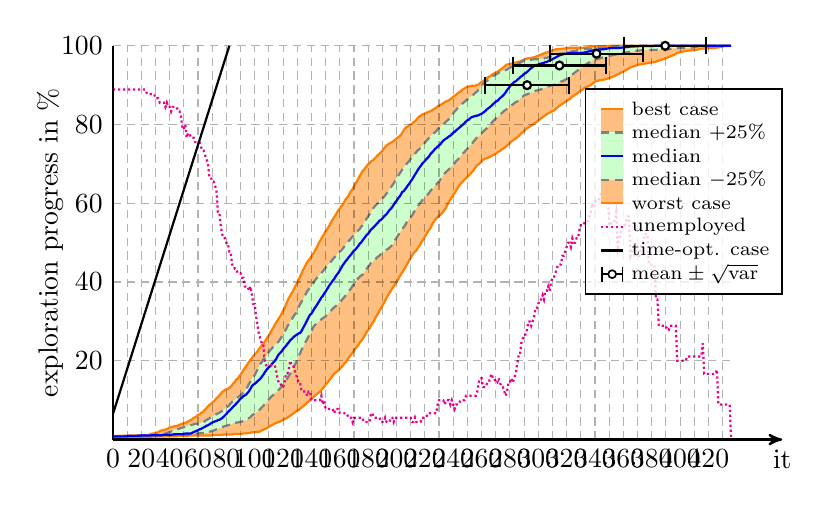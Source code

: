 \begin{tikzpicture}[thick]


% plot data, scaled to 8cm
\begin{scope}[yscale=0.05, xscale=0.018]
\draw[draw=orange, fill=orange!50] (0.00, 0.50) -- (1.00, 0.57) -- (2.00, 0.57) -- (3.00, 0.57) -- (4.00, 0.57) -- (5.00, 0.57) -- (6.00, 0.57) -- (7.00, 0.57) -- (8.00, 0.57) -- (9.00, 0.57) -- (10.00, 0.64) -- (11.00, 0.64) -- (12.00, 0.64) -- (13.00, 0.64) -- (14.00, 0.64) -- (15.00, 0.64) -- (16.00, 0.64) -- (17.00, 0.64) -- (18.00, 0.64) -- (19.00, 0.67) -- (20.00, 0.67) -- (21.00, 0.67) -- (22.00, 0.67) -- (23.00, 0.67) -- (24.00, 0.67) -- (25.00, 0.67) -- (26.00, 0.67) -- (27.00, 0.67) -- (28.00, 0.75) -- (29.00, 0.75) -- (30.00, 0.75) -- (31.00, 0.75) -- (32.00, 0.75) -- (33.00, 0.75) -- (34.00, 0.75) -- (35.00, 0.75) -- (36.00, 0.75) -- (37.00, 0.82) -- (38.00, 0.84) -- (39.00, 0.84) -- (40.00, 0.84) -- (41.00, 0.84) -- (42.00, 0.84) -- (43.00, 0.84) -- (44.00, 0.84) -- (45.00, 0.84) -- (46.00, 0.92) -- (47.00, 0.92) -- (48.00, 0.92) -- (49.00, 0.92) -- (50.00, 0.92) -- (51.00, 0.92) -- (52.00, 0.92) -- (53.00, 0.92) -- (54.00, 1.02) -- (55.00, 1.02) -- (56.00, 1.02) -- (57.00, 1.02) -- (58.00, 1.02) -- (59.00, 1.02) -- (60.00, 1.02) -- (61.00, 1.02) -- (62.00, 1.02) -- (63.00, 1.02) -- (64.00, 1.02) -- (65.00, 1.02) -- (66.00, 1.02) -- (67.00, 1.02) -- (68.00, 1.02) -- (69.00, 1.02) -- (70.00, 1.11) -- (71.00, 1.18) -- (72.00, 1.18) -- (73.00, 1.18) -- (74.00, 1.18) -- (75.00, 1.18) -- (76.00, 1.18) -- (77.00, 1.18) -- (78.00, 1.27) -- (79.00, 1.27) -- (80.00, 1.27) -- (81.00, 1.27) -- (82.00, 1.27) -- (83.00, 1.27) -- (84.00, 1.27) -- (85.00, 1.41) -- (86.00, 1.43) -- (87.00, 1.43) -- (88.00, 1.43) -- (89.00, 1.43) -- (90.00, 1.44) -- (91.00, 1.44) -- (92.00, 1.57) -- (93.00, 1.57) -- (94.00, 1.59) -- (95.00, 1.63) -- (96.00, 1.63) -- (97.00, 1.77) -- (98.00, 1.77) -- (99.00, 1.86) -- (100.00, 1.86) -- (101.00, 1.91) -- (102.00, 1.98) -- (103.00, 1.98) -- (104.00, 2.07) -- (105.00, 2.38) -- (106.00, 2.47) -- (107.00, 2.65) -- (108.00, 2.78) -- (109.00, 3.02) -- (110.00, 3.21) -- (111.00, 3.44) -- (112.00, 3.68) -- (113.00, 3.79) -- (114.00, 4.07) -- (115.00, 4.19) -- (116.00, 4.33) -- (117.00, 4.47) -- (118.00, 4.59) -- (119.00, 4.85) -- (120.00, 4.98) -- (121.00, 5.16) -- (122.00, 5.35) -- (123.00, 5.55) -- (124.00, 5.85) -- (125.00, 6.01) -- (126.00, 6.32) -- (127.00, 6.60) -- (128.00, 6.82) -- (129.00, 7.14) -- (130.00, 7.35) -- (131.00, 7.53) -- (132.00, 7.86) -- (133.00, 8.11) -- (134.00, 8.39) -- (135.00, 8.69) -- (136.00, 9.02) -- (137.00, 9.43) -- (138.00, 9.64) -- (139.00, 10.05) -- (140.00, 10.39) -- (141.00, 10.67) -- (142.00, 10.98) -- (143.00, 11.28) -- (144.00, 11.61) -- (145.00, 11.95) -- (146.00, 12.11) -- (147.00, 12.57) -- (148.00, 12.99) -- (149.00, 13.41) -- (150.00, 13.95) -- (151.00, 14.33) -- (152.00, 14.77) -- (153.00, 15.28) -- (154.00, 15.75) -- (155.00, 16.21) -- (156.00, 16.71) -- (157.00, 16.97) -- (158.00, 17.28) -- (159.00, 17.49) -- (160.00, 17.96) -- (161.00, 18.34) -- (162.00, 18.71) -- (163.00, 19.26) -- (164.00, 19.57) -- (165.00, 20.04) -- (166.00, 20.65) -- (167.00, 21.12) -- (168.00, 21.62) -- (169.00, 22.04) -- (170.00, 22.62) -- (171.00, 23.11) -- (172.00, 23.48) -- (173.00, 24.01) -- (174.00, 24.59) -- (175.00, 25.03) -- (176.00, 25.49) -- (177.00, 26.06) -- (178.00, 26.66) -- (179.00, 27.33) -- (180.00, 27.80) -- (181.00, 28.26) -- (182.00, 29.01) -- (183.00, 29.43) -- (184.00, 30.13) -- (185.00, 30.81) -- (186.00, 31.46) -- (187.00, 32.08) -- (188.00, 32.73) -- (189.00, 33.37) -- (190.00, 34.00) -- (191.00, 34.58) -- (192.00, 35.29) -- (193.00, 36.03) -- (194.00, 36.69) -- (195.00, 37.23) -- (196.00, 37.77) -- (197.00, 38.41) -- (198.00, 38.87) -- (199.00, 39.43) -- (200.00, 40.09) -- (201.00, 40.59) -- (202.00, 41.29) -- (203.00, 41.91) -- (204.00, 42.42) -- (205.00, 42.99) -- (206.00, 43.56) -- (207.00, 44.30) -- (208.00, 44.86) -- (209.00, 45.60) -- (210.00, 46.12) -- (211.00, 46.79) -- (212.00, 47.27) -- (213.00, 47.72) -- (214.00, 48.03) -- (215.00, 48.60) -- (216.00, 49.15) -- (217.00, 49.69) -- (218.00, 50.40) -- (219.00, 50.85) -- (220.00, 51.56) -- (221.00, 52.16) -- (222.00, 52.79) -- (223.00, 53.24) -- (224.00, 53.78) -- (225.00, 54.51) -- (226.00, 55.13) -- (227.00, 55.69) -- (228.00, 56.12) -- (229.00, 56.50) -- (230.00, 56.79) -- (231.00, 57.08) -- (232.00, 57.48) -- (233.00, 57.90) -- (234.00, 58.44) -- (235.00, 58.92) -- (236.00, 59.76) -- (237.00, 60.42) -- (238.00, 60.94) -- (239.00, 61.59) -- (240.00, 62.10) -- (241.00, 62.61) -- (242.00, 63.27) -- (243.00, 63.87) -- (244.00, 64.45) -- (245.00, 64.86) -- (246.00, 65.29) -- (247.00, 65.60) -- (248.00, 66.02) -- (249.00, 66.37) -- (250.00, 66.69) -- (251.00, 67.09) -- (252.00, 67.39) -- (253.00, 67.91) -- (254.00, 68.23) -- (255.00, 68.82) -- (256.00, 69.28) -- (257.00, 69.73) -- (258.00, 69.93) -- (259.00, 70.28) -- (260.00, 70.70) -- (261.00, 71.03) -- (262.00, 71.23) -- (263.00, 71.40) -- (264.00, 71.51) -- (265.00, 71.65) -- (266.00, 71.83) -- (267.00, 72.04) -- (268.00, 72.19) -- (269.00, 72.41) -- (270.00, 72.64) -- (271.00, 72.89) -- (272.00, 73.12) -- (273.00, 73.27) -- (274.00, 73.66) -- (275.00, 73.79) -- (276.00, 74.07) -- (277.00, 74.32) -- (278.00, 74.67) -- (279.00, 74.95) -- (280.00, 75.32) -- (281.00, 75.70) -- (282.00, 75.92) -- (283.00, 76.20) -- (284.00, 76.43) -- (285.00, 76.70) -- (286.00, 77.03) -- (287.00, 77.39) -- (288.00, 77.78) -- (289.00, 77.99) -- (290.00, 78.33) -- (291.00, 78.71) -- (292.00, 79.04) -- (293.00, 79.23) -- (294.00, 79.49) -- (295.00, 79.80) -- (296.00, 79.91) -- (297.00, 80.26) -- (298.00, 80.45) -- (299.00, 80.68) -- (300.00, 81.00) -- (301.00, 81.30) -- (302.00, 81.56) -- (303.00, 81.85) -- (304.00, 82.17) -- (305.00, 82.35) -- (306.00, 82.65) -- (307.00, 82.84) -- (308.00, 83.04) -- (309.00, 83.23) -- (310.00, 83.42) -- (311.00, 83.56) -- (312.00, 83.86) -- (313.00, 84.17) -- (314.00, 84.50) -- (315.00, 84.78) -- (316.00, 85.03) -- (317.00, 85.24) -- (318.00, 85.52) -- (319.00, 85.75) -- (320.00, 85.95) -- (321.00, 86.24) -- (322.00, 86.43) -- (323.00, 86.79) -- (324.00, 87.14) -- (325.00, 87.30) -- (326.00, 87.63) -- (327.00, 87.76) -- (328.00, 88.13) -- (329.00, 88.37) -- (330.00, 88.66) -- (331.00, 88.82) -- (332.00, 89.17) -- (333.00, 89.42) -- (334.00, 89.59) -- (335.00, 89.67) -- (336.00, 89.86) -- (337.00, 90.00) -- (338.00, 90.34) -- (339.00, 90.58) -- (340.00, 90.94) -- (341.00, 91.09) -- (342.00, 91.09) -- (343.00, 91.22) -- (344.00, 91.33) -- (345.00, 91.33) -- (346.00, 91.41) -- (347.00, 91.46) -- (348.00, 91.55) -- (349.00, 91.71) -- (350.00, 91.80) -- (351.00, 91.94) -- (352.00, 92.08) -- (353.00, 92.24) -- (354.00, 92.34) -- (355.00, 92.56) -- (356.00, 92.77) -- (357.00, 92.91) -- (358.00, 93.14) -- (359.00, 93.27) -- (360.00, 93.44) -- (361.00, 93.67) -- (362.00, 93.89) -- (363.00, 94.04) -- (364.00, 94.34) -- (365.00, 94.50) -- (366.00, 94.64) -- (367.00, 94.78) -- (368.00, 94.85) -- (369.00, 95.02) -- (370.00, 95.15) -- (371.00, 95.25) -- (372.00, 95.28) -- (373.00, 95.37) -- (374.00, 95.39) -- (375.00, 95.48) -- (376.00, 95.53) -- (377.00, 95.59) -- (378.00, 95.67) -- (379.00, 95.73) -- (380.00, 95.79) -- (381.00, 95.80) -- (382.00, 95.89) -- (383.00, 95.98) -- (384.00, 96.14) -- (385.00, 96.24) -- (386.00, 96.37) -- (387.00, 96.46) -- (388.00, 96.60) -- (389.00, 96.73) -- (390.00, 96.91) -- (391.00, 96.99) -- (392.00, 97.14) -- (393.00, 97.33) -- (394.00, 97.44) -- (395.00, 97.60) -- (396.00, 97.75) -- (397.00, 97.94) -- (398.00, 98.18) -- (399.00, 98.32) -- (400.00, 98.36) -- (401.00, 98.44) -- (402.00, 98.56) -- (403.00, 98.60) -- (404.00, 98.66) -- (405.00, 98.72) -- (406.00, 98.78) -- (407.00, 98.82) -- (408.00, 98.86) -- (409.00, 98.91) -- (410.00, 98.97) -- (411.00, 98.97) -- (412.00, 99.03) -- (413.00, 99.11) -- (414.00, 99.18) -- (415.00, 99.25) -- (416.00, 99.31) -- (417.00, 99.33) -- (418.00, 99.36) -- (419.00, 99.36) -- (420.00, 99.36) -- (421.00, 99.38) -- (422.00, 99.38) -- (423.00, 99.40) -- (424.00, 99.44) -- (425.00, 99.49) -- (426.00, 99.55) -- (427.00, 99.60) -- (428.00, 99.65) -- (429.00, 99.70) -- (430.00, 99.83) -- (431.00, 99.91) -- (432.00, 99.95) -- (433.00, 99.95) -- (434.00, 99.98) -- (435.00, 99.99) -- (436.00, 100.00) -- (436.00, 100.00) -- (435.00, 100.00) -- (434.00, 100.00) -- (433.00, 100.00) -- (432.00, 100.00) -- (431.00, 100.00) -- (430.00, 100.00) -- (429.00, 100.00) -- (428.00, 100.00) -- (427.00, 100.00) -- (426.00, 100.00) -- (425.00, 100.00) -- (424.00, 100.00) -- (423.00, 100.00) -- (422.00, 100.00) -- (421.00, 100.00) -- (420.00, 100.00) -- (419.00, 100.00) -- (418.00, 100.00) -- (417.00, 100.00) -- (416.00, 100.00) -- (415.00, 100.00) -- (414.00, 100.00) -- (413.00, 100.00) -- (412.00, 100.00) -- (411.00, 100.00) -- (410.00, 100.00) -- (409.00, 100.00) -- (408.00, 100.00) -- (407.00, 100.00) -- (406.00, 100.00) -- (405.00, 100.00) -- (404.00, 100.00) -- (403.00, 100.00) -- (402.00, 100.00) -- (401.00, 100.00) -- (400.00, 100.00) -- (399.00, 100.00) -- (398.00, 100.00) -- (397.00, 100.00) -- (396.00, 100.00) -- (395.00, 100.00) -- (394.00, 100.00) -- (393.00, 100.00) -- (392.00, 100.00) -- (391.00, 100.00) -- (390.00, 100.00) -- (389.00, 100.00) -- (388.00, 100.00) -- (387.00, 100.00) -- (386.00, 100.00) -- (385.00, 100.00) -- (384.00, 100.00) -- (383.00, 100.00) -- (382.00, 100.00) -- (381.00, 100.00) -- (380.00, 100.00) -- (379.00, 100.00) -- (378.00, 100.00) -- (377.00, 100.00) -- (376.00, 100.00) -- (375.00, 100.00) -- (374.00, 100.00) -- (373.00, 100.00) -- (372.00, 100.00) -- (371.00, 100.00) -- (370.00, 100.00) -- (369.00, 100.00) -- (368.00, 100.00) -- (367.00, 100.00) -- (366.00, 100.00) -- (365.00, 100.00) -- (364.00, 100.00) -- (363.00, 100.00) -- (362.00, 100.00) -- (361.00, 100.00) -- (360.00, 100.00) -- (359.00, 100.00) -- (358.00, 100.00) -- (357.00, 100.00) -- (356.00, 100.00) -- (355.00, 100.00) -- (354.00, 100.00) -- (353.00, 100.00) -- (352.00, 100.00) -- (351.00, 100.00) -- (350.00, 100.00) -- (349.00, 99.98) -- (348.00, 99.96) -- (347.00, 99.96) -- (346.00, 99.92) -- (345.00, 99.92) -- (344.00, 99.89) -- (343.00, 99.88) -- (342.00, 99.88) -- (341.00, 99.88) -- (340.00, 99.88) -- (339.00, 99.87) -- (338.00, 99.86) -- (337.00, 99.86) -- (336.00, 99.70) -- (335.00, 99.65) -- (334.00, 99.59) -- (333.00, 99.56) -- (332.00, 99.51) -- (331.00, 99.50) -- (330.00, 99.49) -- (329.00, 99.49) -- (328.00, 99.49) -- (327.00, 99.49) -- (326.00, 99.49) -- (325.00, 99.49) -- (324.00, 99.49) -- (323.00, 99.49) -- (322.00, 99.48) -- (321.00, 99.48) -- (320.00, 99.44) -- (319.00, 99.37) -- (318.00, 99.29) -- (317.00, 99.28) -- (316.00, 99.22) -- (315.00, 99.22) -- (314.00, 99.17) -- (313.00, 99.16) -- (312.00, 99.08) -- (311.00, 98.96) -- (310.00, 98.84) -- (309.00, 98.66) -- (308.00, 98.56) -- (307.00, 98.39) -- (306.00, 98.33) -- (305.00, 98.23) -- (304.00, 98.09) -- (303.00, 97.92) -- (302.00, 97.78) -- (301.00, 97.65) -- (300.00, 97.50) -- (299.00, 97.37) -- (298.00, 97.21) -- (297.00, 97.08) -- (296.00, 96.99) -- (295.00, 96.95) -- (294.00, 96.91) -- (293.00, 96.85) -- (292.00, 96.76) -- (291.00, 96.64) -- (290.00, 96.43) -- (289.00, 96.39) -- (288.00, 96.18) -- (287.00, 96.00) -- (286.00, 95.96) -- (285.00, 95.83) -- (284.00, 95.73) -- (283.00, 95.67) -- (282.00, 95.57) -- (281.00, 95.43) -- (280.00, 95.35) -- (279.00, 95.33) -- (278.00, 95.24) -- (277.00, 95.03) -- (276.00, 94.69) -- (275.00, 94.37) -- (274.00, 94.13) -- (273.00, 93.79) -- (272.00, 93.60) -- (271.00, 93.39) -- (270.00, 93.16) -- (269.00, 93.02) -- (268.00, 92.85) -- (267.00, 92.58) -- (266.00, 92.21) -- (265.00, 92.14) -- (264.00, 91.85) -- (263.00, 91.53) -- (262.00, 91.24) -- (261.00, 91.07) -- (260.00, 90.84) -- (259.00, 90.51) -- (258.00, 90.21) -- (257.00, 90.11) -- (256.00, 89.91) -- (255.00, 89.86) -- (254.00, 89.85) -- (253.00, 89.79) -- (252.00, 89.71) -- (251.00, 89.67) -- (250.00, 89.60) -- (249.00, 89.41) -- (248.00, 89.18) -- (247.00, 88.98) -- (246.00, 88.68) -- (245.00, 88.39) -- (244.00, 88.16) -- (243.00, 87.92) -- (242.00, 87.55) -- (241.00, 87.34) -- (240.00, 87.01) -- (239.00, 86.70) -- (238.00, 86.45) -- (237.00, 86.17) -- (236.00, 86.01) -- (235.00, 85.84) -- (234.00, 85.71) -- (233.00, 85.39) -- (232.00, 85.22) -- (231.00, 84.96) -- (230.00, 84.75) -- (229.00, 84.61) -- (228.00, 84.30) -- (227.00, 84.08) -- (226.00, 83.84) -- (225.00, 83.59) -- (224.00, 83.37) -- (223.00, 83.29) -- (222.00, 83.10) -- (221.00, 83.01) -- (220.00, 82.79) -- (219.00, 82.70) -- (218.00, 82.51) -- (217.00, 82.27) -- (216.00, 82.05) -- (215.00, 81.67) -- (214.00, 81.24) -- (213.00, 80.83) -- (212.00, 80.59) -- (211.00, 80.20) -- (210.00, 80.01) -- (209.00, 79.81) -- (208.00, 79.49) -- (207.00, 79.35) -- (206.00, 79.00) -- (205.00, 78.54) -- (204.00, 77.83) -- (203.00, 77.33) -- (202.00, 77.00) -- (201.00, 76.72) -- (200.00, 76.46) -- (199.00, 76.14) -- (198.00, 75.85) -- (197.00, 75.61) -- (196.00, 75.38) -- (195.00, 75.15) -- (194.00, 74.97) -- (193.00, 74.69) -- (192.00, 74.28) -- (191.00, 73.83) -- (190.00, 73.29) -- (189.00, 72.96) -- (188.00, 72.55) -- (187.00, 72.30) -- (186.00, 71.91) -- (185.00, 71.55) -- (184.00, 71.16) -- (183.00, 70.81) -- (182.00, 70.62) -- (181.00, 70.17) -- (180.00, 69.92) -- (179.00, 69.42) -- (178.00, 69.01) -- (177.00, 68.48) -- (176.00, 68.16) -- (175.00, 67.51) -- (174.00, 66.93) -- (173.00, 66.18) -- (172.00, 65.53) -- (171.00, 64.89) -- (170.00, 64.28) -- (169.00, 63.58) -- (168.00, 63.10) -- (167.00, 62.55) -- (166.00, 61.80) -- (165.00, 61.40) -- (164.00, 60.93) -- (163.00, 60.29) -- (162.00, 59.59) -- (161.00, 59.26) -- (160.00, 58.68) -- (159.00, 58.21) -- (158.00, 57.65) -- (157.00, 57.00) -- (156.00, 56.47) -- (155.00, 55.86) -- (154.00, 55.26) -- (153.00, 54.59) -- (152.00, 53.97) -- (151.00, 53.31) -- (150.00, 52.87) -- (149.00, 52.24) -- (148.00, 51.71) -- (147.00, 51.02) -- (146.00, 50.37) -- (145.00, 49.77) -- (144.00, 48.98) -- (143.00, 48.33) -- (142.00, 47.60) -- (141.00, 47.08) -- (140.00, 46.50) -- (139.00, 45.98) -- (138.00, 45.51) -- (137.00, 45.06) -- (136.00, 44.39) -- (135.00, 43.62) -- (134.00, 42.99) -- (133.00, 42.15) -- (132.00, 41.45) -- (131.00, 40.58) -- (130.00, 39.72) -- (129.00, 39.18) -- (128.00, 38.48) -- (127.00, 37.72) -- (126.00, 37.14) -- (125.00, 36.49) -- (124.00, 35.89) -- (123.00, 35.08) -- (122.00, 34.28) -- (121.00, 33.38) -- (120.00, 32.68) -- (119.00, 32.02) -- (118.00, 31.30) -- (117.00, 30.80) -- (116.00, 30.20) -- (115.00, 29.61) -- (114.00, 29.07) -- (113.00, 28.30) -- (112.00, 27.76) -- (111.00, 27.14) -- (110.00, 26.43) -- (109.00, 25.96) -- (108.00, 25.37) -- (107.00, 24.85) -- (106.00, 24.30) -- (105.00, 23.99) -- (104.00, 23.43) -- (103.00, 22.99) -- (102.00, 22.39) -- (101.00, 22.00) -- (100.00, 21.64) -- (99.00, 21.28) -- (98.00, 20.65) -- (97.00, 20.29) -- (96.00, 19.74) -- (95.00, 19.18) -- (94.00, 18.65) -- (93.00, 18.18) -- (92.00, 17.63) -- (91.00, 17.03) -- (90.00, 16.50) -- (89.00, 16.00) -- (88.00, 15.45) -- (87.00, 15.28) -- (86.00, 14.66) -- (85.00, 14.28) -- (84.00, 13.84) -- (83.00, 13.39) -- (82.00, 13.13) -- (81.00, 12.84) -- (80.00, 12.82) -- (79.00, 12.58) -- (78.00, 12.31) -- (77.00, 12.05) -- (76.00, 11.64) -- (75.00, 11.22) -- (74.00, 10.76) -- (73.00, 10.50) -- (72.00, 9.98) -- (71.00, 9.69) -- (70.00, 9.35) -- (69.00, 9.00) -- (68.00, 8.74) -- (67.00, 8.40) -- (66.00, 7.98) -- (65.00, 7.64) -- (64.00, 7.28) -- (63.00, 6.92) -- (62.00, 6.72) -- (61.00, 6.40) -- (60.00, 6.25) -- (59.00, 5.87) -- (58.00, 5.69) -- (57.00, 5.49) -- (56.00, 5.23) -- (55.00, 4.97) -- (54.00, 4.80) -- (53.00, 4.58) -- (52.00, 4.37) -- (51.00, 4.24) -- (50.00, 4.13) -- (49.00, 4.02) -- (48.00, 3.90) -- (47.00, 3.72) -- (46.00, 3.59) -- (45.00, 3.48) -- (44.00, 3.38) -- (43.00, 3.36) -- (42.00, 3.24) -- (41.00, 3.12) -- (40.00, 3.09) -- (39.00, 2.80) -- (38.00, 2.66) -- (37.00, 2.57) -- (36.00, 2.41) -- (35.00, 2.41) -- (34.00, 2.27) -- (33.00, 2.14) -- (32.00, 1.86) -- (31.00, 1.76) -- (30.00, 1.63) -- (29.00, 1.55) -- (28.00, 1.55) -- (27.00, 1.46) -- (26.00, 1.31) -- (25.00, 1.12) -- (24.00, 1.12) -- (23.00, 1.12) -- (22.00, 1.12) -- (21.00, 1.12) -- (20.00, 1.12) -- (19.00, 1.09) -- (18.00, 1.04) -- (17.00, 1.04) -- (16.00, 1.04) -- (15.00, 1.04) -- (14.00, 1.04) -- (13.00, 1.04) -- (12.00, 1.04) -- (11.00, 0.98) -- (10.00, 0.97) -- (9.00, 0.97) -- (8.00, 0.97) -- (7.00, 0.97) -- (6.00, 0.97) -- (5.00, 0.97) -- (4.00, 0.97) -- (3.00, 0.91) -- (2.00, 0.88) -- (1.00, 0.83) -- (0.00, 0.72);
\draw[gray, densely dashed, fill=green!20] (0.00, 0.63) -- (1.00, 0.72) -- (2.00, 0.73) -- (3.00, 0.73) -- (4.00, 0.73) -- (5.00, 0.73) -- (6.00, 0.73) -- (7.00, 0.73) -- (8.00, 0.73) -- (9.00, 0.73) -- (10.00, 0.84) -- (11.00, 0.84) -- (12.00, 0.84) -- (13.00, 0.84) -- (14.00, 0.84) -- (15.00, 0.84) -- (16.00, 0.84) -- (17.00, 0.84) -- (18.00, 0.84) -- (19.00, 0.93) -- (20.00, 0.98) -- (21.00, 1.01) -- (22.00, 1.01) -- (23.00, 1.01) -- (24.00, 1.01) -- (25.00, 1.01) -- (26.00, 1.02) -- (27.00, 1.02) -- (28.00, 1.04) -- (29.00, 1.04) -- (30.00, 1.04) -- (31.00, 1.04) -- (32.00, 1.04) -- (33.00, 1.05) -- (34.00, 1.05) -- (35.00, 1.05) -- (36.00, 1.10) -- (37.00, 1.10) -- (38.00, 1.10) -- (39.00, 1.10) -- (40.00, 1.11) -- (41.00, 1.12) -- (42.00, 1.12) -- (43.00, 1.12) -- (44.00, 1.12) -- (45.00, 1.12) -- (46.00, 1.12) -- (47.00, 1.16) -- (48.00, 1.16) -- (49.00, 1.16) -- (50.00, 1.16) -- (51.00, 1.16) -- (52.00, 1.18) -- (53.00, 1.18) -- (54.00, 1.29) -- (55.00, 1.38) -- (56.00, 1.38) -- (57.00, 1.38) -- (58.00, 1.38) -- (59.00, 1.48) -- (60.00, 1.55) -- (61.00, 1.60) -- (62.00, 1.60) -- (63.00, 1.69) -- (64.00, 1.69) -- (65.00, 1.70) -- (66.00, 1.70) -- (67.00, 1.76) -- (68.00, 1.98) -- (69.00, 2.06) -- (70.00, 2.20) -- (71.00, 2.30) -- (72.00, 2.40) -- (73.00, 2.60) -- (74.00, 2.73) -- (75.00, 2.83) -- (76.00, 2.93) -- (77.00, 3.04) -- (78.00, 3.30) -- (79.00, 3.41) -- (80.00, 3.51) -- (81.00, 3.60) -- (82.00, 3.72) -- (83.00, 3.86) -- (84.00, 4.04) -- (85.00, 4.18) -- (86.00, 4.25) -- (87.00, 4.31) -- (88.00, 4.31) -- (89.00, 4.43) -- (90.00, 4.50) -- (91.00, 4.58) -- (92.00, 4.75) -- (93.00, 4.84) -- (94.00, 4.88) -- (95.00, 5.19) -- (96.00, 5.47) -- (97.00, 5.68) -- (98.00, 6.12) -- (99.00, 6.39) -- (100.00, 6.60) -- (101.00, 6.95) -- (102.00, 7.11) -- (103.00, 7.42) -- (104.00, 7.74) -- (105.00, 8.19) -- (106.00, 8.53) -- (107.00, 8.96) -- (108.00, 9.38) -- (109.00, 9.80) -- (110.00, 10.18) -- (111.00, 10.64) -- (112.00, 10.99) -- (113.00, 11.28) -- (114.00, 11.75) -- (115.00, 12.07) -- (116.00, 12.34) -- (117.00, 12.63) -- (118.00, 13.05) -- (119.00, 13.42) -- (120.00, 13.87) -- (121.00, 14.52) -- (122.00, 14.93) -- (123.00, 15.54) -- (124.00, 16.09) -- (125.00, 16.67) -- (126.00, 17.26) -- (127.00, 17.96) -- (128.00, 18.78) -- (129.00, 19.42) -- (130.00, 20.23) -- (131.00, 21.22) -- (132.00, 21.86) -- (133.00, 22.78) -- (134.00, 23.38) -- (135.00, 24.15) -- (136.00, 24.86) -- (137.00, 25.50) -- (138.00, 26.22) -- (139.00, 26.99) -- (140.00, 27.55) -- (141.00, 28.32) -- (142.00, 28.93) -- (143.00, 29.23) -- (144.00, 29.57) -- (145.00, 30.01) -- (146.00, 30.30) -- (147.00, 30.52) -- (148.00, 30.82) -- (149.00, 31.05) -- (150.00, 31.29) -- (151.00, 31.70) -- (152.00, 32.09) -- (153.00, 32.46) -- (154.00, 32.81) -- (155.00, 33.22) -- (156.00, 33.56) -- (157.00, 33.87) -- (158.00, 34.15) -- (159.00, 34.60) -- (160.00, 34.94) -- (161.00, 35.24) -- (162.00, 35.70) -- (163.00, 36.10) -- (164.00, 36.53) -- (165.00, 36.93) -- (166.00, 37.40) -- (167.00, 37.96) -- (168.00, 38.39) -- (169.00, 39.01) -- (170.00, 39.47) -- (171.00, 40.13) -- (172.00, 40.58) -- (173.00, 40.95) -- (174.00, 41.34) -- (175.00, 41.65) -- (176.00, 41.84) -- (177.00, 42.46) -- (178.00, 42.99) -- (179.00, 43.37) -- (180.00, 43.92) -- (181.00, 44.29) -- (182.00, 44.88) -- (183.00, 45.06) -- (184.00, 45.50) -- (185.00, 45.70) -- (186.00, 46.15) -- (187.00, 46.48) -- (188.00, 46.72) -- (189.00, 47.06) -- (190.00, 47.38) -- (191.00, 47.67) -- (192.00, 47.89) -- (193.00, 48.24) -- (194.00, 48.40) -- (195.00, 48.75) -- (196.00, 49.02) -- (197.00, 49.45) -- (198.00, 49.98) -- (199.00, 50.67) -- (200.00, 51.24) -- (201.00, 51.79) -- (202.00, 52.36) -- (203.00, 52.87) -- (204.00, 53.40) -- (205.00, 53.93) -- (206.00, 54.36) -- (207.00, 55.05) -- (208.00, 55.57) -- (209.00, 56.18) -- (210.00, 56.50) -- (211.00, 56.90) -- (212.00, 57.56) -- (213.00, 58.15) -- (214.00, 58.61) -- (215.00, 59.21) -- (216.00, 59.73) -- (217.00, 60.18) -- (218.00, 60.69) -- (219.00, 61.15) -- (220.00, 61.54) -- (221.00, 61.83) -- (222.00, 62.21) -- (223.00, 62.66) -- (224.00, 63.16) -- (225.00, 63.60) -- (226.00, 63.98) -- (227.00, 64.47) -- (228.00, 64.75) -- (229.00, 65.23) -- (230.00, 65.48) -- (231.00, 66.13) -- (232.00, 66.61) -- (233.00, 67.05) -- (234.00, 67.61) -- (235.00, 68.00) -- (236.00, 68.30) -- (237.00, 68.65) -- (238.00, 69.05) -- (239.00, 69.52) -- (240.00, 69.74) -- (241.00, 70.18) -- (242.00, 70.69) -- (243.00, 71.00) -- (244.00, 71.41) -- (245.00, 71.91) -- (246.00, 72.29) -- (247.00, 72.74) -- (248.00, 73.03) -- (249.00, 73.51) -- (250.00, 73.84) -- (251.00, 74.23) -- (252.00, 74.75) -- (253.00, 74.97) -- (254.00, 75.54) -- (255.00, 75.98) -- (256.00, 76.42) -- (257.00, 76.80) -- (258.00, 77.12) -- (259.00, 77.33) -- (260.00, 77.77) -- (261.00, 78.17) -- (262.00, 78.55) -- (263.00, 78.85) -- (264.00, 79.15) -- (265.00, 79.58) -- (266.00, 80.04) -- (267.00, 80.38) -- (268.00, 80.82) -- (269.00, 81.19) -- (270.00, 81.54) -- (271.00, 81.88) -- (272.00, 82.07) -- (273.00, 82.45) -- (274.00, 82.82) -- (275.00, 83.16) -- (276.00, 83.49) -- (277.00, 83.71) -- (278.00, 84.08) -- (279.00, 84.40) -- (280.00, 84.72) -- (281.00, 84.85) -- (282.00, 85.13) -- (283.00, 85.39) -- (284.00, 85.71) -- (285.00, 85.82) -- (286.00, 86.17) -- (287.00, 86.47) -- (288.00, 86.83) -- (289.00, 87.08) -- (290.00, 87.39) -- (291.00, 87.54) -- (292.00, 87.67) -- (293.00, 87.85) -- (294.00, 87.91) -- (295.00, 88.06) -- (296.00, 88.20) -- (297.00, 88.36) -- (298.00, 88.58) -- (299.00, 88.64) -- (300.00, 88.75) -- (301.00, 88.84) -- (302.00, 88.98) -- (303.00, 89.09) -- (304.00, 89.22) -- (305.00, 89.40) -- (306.00, 89.59) -- (307.00, 89.72) -- (308.00, 89.82) -- (309.00, 89.94) -- (310.00, 89.98) -- (311.00, 90.07) -- (312.00, 90.20) -- (313.00, 90.33) -- (314.00, 90.53) -- (315.00, 90.71) -- (316.00, 90.95) -- (317.00, 91.00) -- (318.00, 91.20) -- (319.00, 91.34) -- (320.00, 91.57) -- (321.00, 91.76) -- (322.00, 92.04) -- (323.00, 92.30) -- (324.00, 92.66) -- (325.00, 92.99) -- (326.00, 93.28) -- (327.00, 93.53) -- (328.00, 93.81) -- (329.00, 94.13) -- (330.00, 94.36) -- (331.00, 94.55) -- (332.00, 94.81) -- (333.00, 95.11) -- (334.00, 95.36) -- (335.00, 95.62) -- (336.00, 95.76) -- (337.00, 95.95) -- (338.00, 96.17) -- (339.00, 96.33) -- (340.00, 96.45) -- (341.00, 96.53) -- (342.00, 96.66) -- (343.00, 96.77) -- (344.00, 96.89) -- (345.00, 97.01) -- (346.00, 97.07) -- (347.00, 97.18) -- (348.00, 97.22) -- (349.00, 97.28) -- (350.00, 97.36) -- (351.00, 97.49) -- (352.00, 97.60) -- (353.00, 97.66) -- (354.00, 97.74) -- (355.00, 97.82) -- (356.00, 97.93) -- (357.00, 98.04) -- (358.00, 98.12) -- (359.00, 98.18) -- (360.00, 98.23) -- (361.00, 98.27) -- (362.00, 98.31) -- (363.00, 98.37) -- (364.00, 98.37) -- (365.00, 98.44) -- (366.00, 98.51) -- (367.00, 98.59) -- (368.00, 98.66) -- (369.00, 98.73) -- (370.00, 98.78) -- (371.00, 98.79) -- (372.00, 98.83) -- (373.00, 98.86) -- (374.00, 98.89) -- (375.00, 98.92) -- (376.00, 98.92) -- (377.00, 98.95) -- (378.00, 98.96) -- (379.00, 98.97) -- (380.00, 98.97) -- (381.00, 98.97) -- (382.00, 98.97) -- (383.00, 98.97) -- (384.00, 98.98) -- (385.00, 98.98) -- (386.00, 99.01) -- (387.00, 99.02) -- (388.00, 99.04) -- (389.00, 99.04) -- (390.00, 99.08) -- (391.00, 99.08) -- (392.00, 99.11) -- (393.00, 99.20) -- (394.00, 99.29) -- (395.00, 99.34) -- (396.00, 99.37) -- (397.00, 99.38) -- (398.00, 99.38) -- (399.00, 99.42) -- (400.00, 99.42) -- (401.00, 99.43) -- (402.00, 99.43) -- (403.00, 99.43) -- (404.00, 99.43) -- (405.00, 99.44) -- (406.00, 99.46) -- (407.00, 99.46) -- (408.00, 99.54) -- (409.00, 99.57) -- (410.00, 99.68) -- (411.00, 99.73) -- (412.00, 99.80) -- (413.00, 99.88) -- (414.00, 99.92) -- (415.00, 99.94) -- (416.00, 99.99) -- (417.00, 100.00) -- (418.00, 100.00) -- (419.00, 100.00) -- (420.00, 100.00) -- (421.00, 100.00) -- (422.00, 100.00) -- (423.00, 100.00) -- (424.00, 100.00) -- (425.00, 100.00) -- (426.00, 100.00) -- (427.00, 100.00) -- (428.00, 100.00) -- (429.00, 100.00) -- (430.00, 100.00) -- (431.00, 100.00) -- (432.00, 100.00) -- (433.00, 100.00) -- (434.00, 100.00) -- (435.00, 100.00) -- (436.00, 100.00) -- (436.00, 100.00) -- (435.00, 100.00) -- (434.00, 100.00) -- (433.00, 100.00) -- (432.00, 100.00) -- (431.00, 100.00) -- (430.00, 100.00) -- (429.00, 100.00) -- (428.00, 100.00) -- (427.00, 100.00) -- (426.00, 100.00) -- (425.00, 100.00) -- (424.00, 100.00) -- (423.00, 100.00) -- (422.00, 100.00) -- (421.00, 100.00) -- (420.00, 100.00) -- (419.00, 100.00) -- (418.00, 100.00) -- (417.00, 100.00) -- (416.00, 100.00) -- (415.00, 100.00) -- (414.00, 100.00) -- (413.00, 100.00) -- (412.00, 100.00) -- (411.00, 100.00) -- (410.00, 100.00) -- (409.00, 100.00) -- (408.00, 100.00) -- (407.00, 100.00) -- (406.00, 100.00) -- (405.00, 100.00) -- (404.00, 100.00) -- (403.00, 100.00) -- (402.00, 100.00) -- (401.00, 100.00) -- (400.00, 100.00) -- (399.00, 100.00) -- (398.00, 100.00) -- (397.00, 100.00) -- (396.00, 100.00) -- (395.00, 100.00) -- (394.00, 100.00) -- (393.00, 100.00) -- (392.00, 100.00) -- (391.00, 100.00) -- (390.00, 100.00) -- (389.00, 100.00) -- (388.00, 100.00) -- (387.00, 100.00) -- (386.00, 100.00) -- (385.00, 100.00) -- (384.00, 100.00) -- (383.00, 100.00) -- (382.00, 100.00) -- (381.00, 100.00) -- (380.00, 100.00) -- (379.00, 100.00) -- (378.00, 100.00) -- (377.00, 100.00) -- (376.00, 100.00) -- (375.00, 100.00) -- (374.00, 100.00) -- (373.00, 100.00) -- (372.00, 100.00) -- (371.00, 100.00) -- (370.00, 100.00) -- (369.00, 100.00) -- (368.00, 100.00) -- (367.00, 100.00) -- (366.00, 100.00) -- (365.00, 100.00) -- (364.00, 99.96) -- (363.00, 99.93) -- (362.00, 99.93) -- (361.00, 99.93) -- (360.00, 99.93) -- (359.00, 99.93) -- (358.00, 99.93) -- (357.00, 99.92) -- (356.00, 99.86) -- (355.00, 99.80) -- (354.00, 99.79) -- (353.00, 99.74) -- (352.00, 99.69) -- (351.00, 99.63) -- (350.00, 99.55) -- (349.00, 99.53) -- (348.00, 99.53) -- (347.00, 99.51) -- (346.00, 99.51) -- (345.00, 99.50) -- (344.00, 99.48) -- (343.00, 99.48) -- (342.00, 99.41) -- (341.00, 99.34) -- (340.00, 99.33) -- (339.00, 99.25) -- (338.00, 99.25) -- (337.00, 99.22) -- (336.00, 99.21) -- (335.00, 99.21) -- (334.00, 99.21) -- (333.00, 99.21) -- (332.00, 99.16) -- (331.00, 99.05) -- (330.00, 98.96) -- (329.00, 98.96) -- (328.00, 98.94) -- (327.00, 98.77) -- (326.00, 98.67) -- (325.00, 98.62) -- (324.00, 98.60) -- (323.00, 98.47) -- (322.00, 98.38) -- (321.00, 98.21) -- (320.00, 98.20) -- (319.00, 98.15) -- (318.00, 98.08) -- (317.00, 98.05) -- (316.00, 97.99) -- (315.00, 97.99) -- (314.00, 97.89) -- (313.00, 97.75) -- (312.00, 97.65) -- (311.00, 97.53) -- (310.00, 97.50) -- (309.00, 97.31) -- (308.00, 97.21) -- (307.00, 97.09) -- (306.00, 96.97) -- (305.00, 96.95) -- (304.00, 96.78) -- (303.00, 96.73) -- (302.00, 96.64) -- (301.00, 96.64) -- (300.00, 96.60) -- (299.00, 96.60) -- (298.00, 96.58) -- (297.00, 96.57) -- (296.00, 96.53) -- (295.00, 96.46) -- (294.00, 96.40) -- (293.00, 96.37) -- (292.00, 96.33) -- (291.00, 96.26) -- (290.00, 96.19) -- (289.00, 96.08) -- (288.00, 95.87) -- (287.00, 95.70) -- (286.00, 95.49) -- (285.00, 95.36) -- (284.00, 95.24) -- (283.00, 95.02) -- (282.00, 94.77) -- (281.00, 94.69) -- (280.00, 94.44) -- (279.00, 94.20) -- (278.00, 94.02) -- (277.00, 93.84) -- (276.00, 93.73) -- (275.00, 93.62) -- (274.00, 93.50) -- (273.00, 93.42) -- (272.00, 93.14) -- (271.00, 92.90) -- (270.00, 92.70) -- (269.00, 92.50) -- (268.00, 92.31) -- (267.00, 92.06) -- (266.00, 91.72) -- (265.00, 91.43) -- (264.00, 91.16) -- (263.00, 90.89) -- (262.00, 90.59) -- (261.00, 90.31) -- (260.00, 89.89) -- (259.00, 89.37) -- (258.00, 88.92) -- (257.00, 88.45) -- (256.00, 88.18) -- (255.00, 87.86) -- (254.00, 87.50) -- (253.00, 87.24) -- (252.00, 87.01) -- (251.00, 86.74) -- (250.00, 86.40) -- (249.00, 86.10) -- (248.00, 85.76) -- (247.00, 85.50) -- (246.00, 85.14) -- (245.00, 84.83) -- (244.00, 84.53) -- (243.00, 84.13) -- (242.00, 83.67) -- (241.00, 83.32) -- (240.00, 82.85) -- (239.00, 82.46) -- (238.00, 81.93) -- (237.00, 81.45) -- (236.00, 81.02) -- (235.00, 80.78) -- (234.00, 80.37) -- (233.00, 80.01) -- (232.00, 79.88) -- (231.00, 79.56) -- (230.00, 79.11) -- (229.00, 78.82) -- (228.00, 78.36) -- (227.00, 78.00) -- (226.00, 77.62) -- (225.00, 77.36) -- (224.00, 77.00) -- (223.00, 76.61) -- (222.00, 76.25) -- (221.00, 75.84) -- (220.00, 75.39) -- (219.00, 74.97) -- (218.00, 74.54) -- (217.00, 74.12) -- (216.00, 73.72) -- (215.00, 73.49) -- (214.00, 72.99) -- (213.00, 72.65) -- (212.00, 72.13) -- (211.00, 71.70) -- (210.00, 71.32) -- (209.00, 70.77) -- (208.00, 70.37) -- (207.00, 69.98) -- (206.00, 69.51) -- (205.00, 69.09) -- (204.00, 68.54) -- (203.00, 67.98) -- (202.00, 67.44) -- (201.00, 66.94) -- (200.00, 66.31) -- (199.00, 65.72) -- (198.00, 65.07) -- (197.00, 64.54) -- (196.00, 64.04) -- (195.00, 63.45) -- (194.00, 62.87) -- (193.00, 62.51) -- (192.00, 61.99) -- (191.00, 61.59) -- (190.00, 61.22) -- (189.00, 60.77) -- (188.00, 60.35) -- (187.00, 60.06) -- (186.00, 59.77) -- (185.00, 59.38) -- (184.00, 58.93) -- (183.00, 58.22) -- (182.00, 57.76) -- (181.00, 57.18) -- (180.00, 56.69) -- (179.00, 56.17) -- (178.00, 55.51) -- (177.00, 54.89) -- (176.00, 54.43) -- (175.00, 53.99) -- (174.00, 53.47) -- (173.00, 53.11) -- (172.00, 52.63) -- (171.00, 52.35) -- (170.00, 51.90) -- (169.00, 51.53) -- (168.00, 51.13) -- (167.00, 50.67) -- (166.00, 50.30) -- (165.00, 49.91) -- (164.00, 49.41) -- (163.00, 48.93) -- (162.00, 48.42) -- (161.00, 48.01) -- (160.00, 47.77) -- (159.00, 47.37) -- (158.00, 47.05) -- (157.00, 46.56) -- (156.00, 46.22) -- (155.00, 45.75) -- (154.00, 45.30) -- (153.00, 44.78) -- (152.00, 44.49) -- (151.00, 43.98) -- (150.00, 43.62) -- (149.00, 43.19) -- (148.00, 42.74) -- (147.00, 42.30) -- (146.00, 41.85) -- (145.00, 41.56) -- (144.00, 41.11) -- (143.00, 40.67) -- (142.00, 40.16) -- (141.00, 39.53) -- (140.00, 39.12) -- (139.00, 38.63) -- (138.00, 38.10) -- (137.00, 37.69) -- (136.00, 36.97) -- (135.00, 36.23) -- (134.00, 35.62) -- (133.00, 34.99) -- (132.00, 34.36) -- (131.00, 33.68) -- (130.00, 32.92) -- (129.00, 32.06) -- (128.00, 31.65) -- (127.00, 31.05) -- (126.00, 30.43) -- (125.00, 29.94) -- (124.00, 29.31) -- (123.00, 28.72) -- (122.00, 27.94) -- (121.00, 27.35) -- (120.00, 26.64) -- (119.00, 26.13) -- (118.00, 25.51) -- (117.00, 24.98) -- (116.00, 24.55) -- (115.00, 24.14) -- (114.00, 23.82) -- (113.00, 23.52) -- (112.00, 23.09) -- (111.00, 22.74) -- (110.00, 22.28) -- (109.00, 21.76) -- (108.00, 21.25) -- (107.00, 20.65) -- (106.00, 20.39) -- (105.00, 19.70) -- (104.00, 19.25) -- (103.00, 18.49) -- (102.00, 17.78) -- (101.00, 17.12) -- (100.00, 16.39) -- (99.00, 15.92) -- (98.00, 15.43) -- (97.00, 14.70) -- (96.00, 14.20) -- (95.00, 13.43) -- (94.00, 13.02) -- (93.00, 12.31) -- (92.00, 11.82) -- (91.00, 11.66) -- (90.00, 11.21) -- (89.00, 11.03) -- (88.00, 10.71) -- (87.00, 10.47) -- (86.00, 10.09) -- (85.00, 9.83) -- (84.00, 9.56) -- (83.00, 9.18) -- (82.00, 8.69) -- (81.00, 8.37) -- (80.00, 8.21) -- (79.00, 7.87) -- (78.00, 7.53) -- (77.00, 7.29) -- (76.00, 7.05) -- (75.00, 6.80) -- (74.00, 6.65) -- (73.00, 6.44) -- (72.00, 6.19) -- (71.00, 5.98) -- (70.00, 5.75) -- (69.00, 5.60) -- (68.00, 5.38) -- (67.00, 5.18) -- (66.00, 4.95) -- (65.00, 4.72) -- (64.00, 4.45) -- (63.00, 4.35) -- (62.00, 4.21) -- (61.00, 4.14) -- (60.00, 4.07) -- (59.00, 4.01) -- (58.00, 4.01) -- (57.00, 3.88) -- (56.00, 3.77) -- (55.00, 3.67) -- (54.00, 3.56) -- (53.00, 3.46) -- (52.00, 3.35) -- (51.00, 3.24) -- (50.00, 3.15) -- (49.00, 3.01) -- (48.00, 3.01) -- (47.00, 2.76) -- (46.00, 2.66) -- (45.00, 2.52) -- (44.00, 2.44) -- (43.00, 2.34) -- (42.00, 2.19) -- (41.00, 2.02) -- (40.00, 1.89) -- (39.00, 1.81) -- (38.00, 1.67) -- (37.00, 1.51) -- (36.00, 1.38) -- (35.00, 1.38) -- (34.00, 1.25) -- (33.00, 1.14) -- (32.00, 1.14) -- (31.00, 1.14) -- (30.00, 1.12) -- (29.00, 1.12) -- (28.00, 1.10) -- (27.00, 1.10) -- (26.00, 1.10) -- (25.00, 1.10) -- (24.00, 1.09) -- (23.00, 1.09) -- (22.00, 1.09) -- (21.00, 1.05) -- (20.00, 1.04) -- (19.00, 1.03) -- (18.00, 0.97) -- (17.00, 0.97) -- (16.00, 0.97) -- (15.00, 0.97) -- (14.00, 0.97) -- (13.00, 0.97) -- (12.00, 0.97) -- (11.00, 0.97) -- (10.00, 0.95) -- (9.00, 0.91) -- (8.00, 0.91) -- (7.00, 0.91) -- (6.00, 0.91) -- (5.00, 0.89) -- (4.00, 0.89) -- (3.00, 0.88) -- (2.00, 0.83) -- (1.00, 0.82) -- (0.00, 0.72);
\draw[blue] (0.00, 0.71) -- (1.00, 0.80) -- (2.00, 0.80) -- (3.00, 0.80) -- (4.00, 0.80) -- (5.00, 0.80) -- (6.00, 0.80) -- (7.00, 0.80) -- (8.00, 0.80) -- (9.00, 0.80) -- (10.00, 0.88) -- (11.00, 0.93) -- (12.00, 0.93) -- (13.00, 0.93) -- (14.00, 0.93) -- (15.00, 0.93) -- (16.00, 0.93) -- (17.00, 0.93) -- (18.00, 0.97) -- (19.00, 0.98) -- (20.00, 1.02) -- (21.00, 1.04) -- (22.00, 1.04) -- (23.00, 1.04) -- (24.00, 1.04) -- (25.00, 1.05) -- (26.00, 1.05) -- (27.00, 1.05) -- (28.00, 1.09) -- (29.00, 1.09) -- (30.00, 1.09) -- (31.00, 1.09) -- (32.00, 1.09) -- (33.00, 1.09) -- (34.00, 1.10) -- (35.00, 1.16) -- (36.00, 1.22) -- (37.00, 1.22) -- (38.00, 1.22) -- (39.00, 1.22) -- (40.00, 1.22) -- (41.00, 1.22) -- (42.00, 1.25) -- (43.00, 1.34) -- (44.00, 1.37) -- (45.00, 1.37) -- (46.00, 1.37) -- (47.00, 1.37) -- (48.00, 1.37) -- (49.00, 1.37) -- (50.00, 1.46) -- (51.00, 1.51) -- (52.00, 1.51) -- (53.00, 1.51) -- (54.00, 1.51) -- (55.00, 1.51) -- (56.00, 1.72) -- (57.00, 1.91) -- (58.00, 2.05) -- (59.00, 2.21) -- (60.00, 2.39) -- (61.00, 2.58) -- (62.00, 2.66) -- (63.00, 2.90) -- (64.00, 3.08) -- (65.00, 3.27) -- (66.00, 3.51) -- (67.00, 3.62) -- (68.00, 3.86) -- (69.00, 4.09) -- (70.00, 4.30) -- (71.00, 4.47) -- (72.00, 4.61) -- (73.00, 4.71) -- (74.00, 4.93) -- (75.00, 5.02) -- (76.00, 5.18) -- (77.00, 5.45) -- (78.00, 5.77) -- (79.00, 6.14) -- (80.00, 6.50) -- (81.00, 6.95) -- (82.00, 7.31) -- (83.00, 7.62) -- (84.00, 8.03) -- (85.00, 8.44) -- (86.00, 8.74) -- (87.00, 9.18) -- (88.00, 9.54) -- (89.00, 9.94) -- (90.00, 10.39) -- (91.00, 10.66) -- (92.00, 11.04) -- (93.00, 11.22) -- (94.00, 11.42) -- (95.00, 11.89) -- (96.00, 12.28) -- (97.00, 12.92) -- (98.00, 13.57) -- (99.00, 13.95) -- (100.00, 14.14) -- (101.00, 14.44) -- (102.00, 14.84) -- (103.00, 15.13) -- (104.00, 15.47) -- (105.00, 15.95) -- (106.00, 16.44) -- (107.00, 17.00) -- (108.00, 17.56) -- (109.00, 18.01) -- (110.00, 18.36) -- (111.00, 18.67) -- (112.00, 19.13) -- (113.00, 19.56) -- (114.00, 19.95) -- (115.00, 20.35) -- (116.00, 21.12) -- (117.00, 21.65) -- (118.00, 22.03) -- (119.00, 22.41) -- (120.00, 22.93) -- (121.00, 23.42) -- (122.00, 23.77) -- (123.00, 24.29) -- (124.00, 24.65) -- (125.00, 25.22) -- (126.00, 25.51) -- (127.00, 25.88) -- (128.00, 26.21) -- (129.00, 26.49) -- (130.00, 26.70) -- (131.00, 26.97) -- (132.00, 27.07) -- (133.00, 27.55) -- (134.00, 28.25) -- (135.00, 28.93) -- (136.00, 29.56) -- (137.00, 30.28) -- (138.00, 31.06) -- (139.00, 31.69) -- (140.00, 31.96) -- (141.00, 32.55) -- (142.00, 33.23) -- (143.00, 33.72) -- (144.00, 34.29) -- (145.00, 34.86) -- (146.00, 35.45) -- (147.00, 36.07) -- (148.00, 36.46) -- (149.00, 37.10) -- (150.00, 37.57) -- (151.00, 38.18) -- (152.00, 38.75) -- (153.00, 39.34) -- (154.00, 39.81) -- (155.00, 40.36) -- (156.00, 40.74) -- (157.00, 41.40) -- (158.00, 41.91) -- (159.00, 42.34) -- (160.00, 43.00) -- (161.00, 43.57) -- (162.00, 44.23) -- (163.00, 44.73) -- (164.00, 45.25) -- (165.00, 45.65) -- (166.00, 46.18) -- (167.00, 46.59) -- (168.00, 47.01) -- (169.00, 47.53) -- (170.00, 47.98) -- (171.00, 48.27) -- (172.00, 48.72) -- (173.00, 49.14) -- (174.00, 49.71) -- (175.00, 50.03) -- (176.00, 50.55) -- (177.00, 51.02) -- (178.00, 51.50) -- (179.00, 51.99) -- (180.00, 52.27) -- (181.00, 52.79) -- (182.00, 53.33) -- (183.00, 53.63) -- (184.00, 53.98) -- (185.00, 54.37) -- (186.00, 54.74) -- (187.00, 55.15) -- (188.00, 55.60) -- (189.00, 55.79) -- (190.00, 56.12) -- (191.00, 56.57) -- (192.00, 56.93) -- (193.00, 57.28) -- (194.00, 57.74) -- (195.00, 58.27) -- (196.00, 58.61) -- (197.00, 59.08) -- (198.00, 59.60) -- (199.00, 60.22) -- (200.00, 60.60) -- (201.00, 61.20) -- (202.00, 61.63) -- (203.00, 62.17) -- (204.00, 62.86) -- (205.00, 63.05) -- (206.00, 63.52) -- (207.00, 63.99) -- (208.00, 64.54) -- (209.00, 65.00) -- (210.00, 65.57) -- (211.00, 66.06) -- (212.00, 66.65) -- (213.00, 67.27) -- (214.00, 67.83) -- (215.00, 68.44) -- (216.00, 69.00) -- (217.00, 69.44) -- (218.00, 69.98) -- (219.00, 70.39) -- (220.00, 70.74) -- (221.00, 71.23) -- (222.00, 71.53) -- (223.00, 71.94) -- (224.00, 72.55) -- (225.00, 72.87) -- (226.00, 73.29) -- (227.00, 73.75) -- (228.00, 74.06) -- (229.00, 74.37) -- (230.00, 74.72) -- (231.00, 75.02) -- (232.00, 75.52) -- (233.00, 75.90) -- (234.00, 76.22) -- (235.00, 76.46) -- (236.00, 76.68) -- (237.00, 77.00) -- (238.00, 77.19) -- (239.00, 77.55) -- (240.00, 77.94) -- (241.00, 78.14) -- (242.00, 78.50) -- (243.00, 78.82) -- (244.00, 79.10) -- (245.00, 79.41) -- (246.00, 79.73) -- (247.00, 80.05) -- (248.00, 80.39) -- (249.00, 80.78) -- (250.00, 81.10) -- (251.00, 81.24) -- (252.00, 81.64) -- (253.00, 81.86) -- (254.00, 82.01) -- (255.00, 82.10) -- (256.00, 82.19) -- (257.00, 82.30) -- (258.00, 82.38) -- (259.00, 82.59) -- (260.00, 82.72) -- (261.00, 83.02) -- (262.00, 83.24) -- (263.00, 83.59) -- (264.00, 83.93) -- (265.00, 84.19) -- (266.00, 84.46) -- (267.00, 84.79) -- (268.00, 85.14) -- (269.00, 85.46) -- (270.00, 85.82) -- (271.00, 85.98) -- (272.00, 86.32) -- (273.00, 86.72) -- (274.00, 86.98) -- (275.00, 87.34) -- (276.00, 87.71) -- (277.00, 88.19) -- (278.00, 88.77) -- (279.00, 89.16) -- (280.00, 89.71) -- (281.00, 90.18) -- (282.00, 90.40) -- (283.00, 90.83) -- (284.00, 90.97) -- (285.00, 91.29) -- (286.00, 91.60) -- (287.00, 91.93) -- (288.00, 92.23) -- (289.00, 92.49) -- (290.00, 92.86) -- (291.00, 93.05) -- (292.00, 93.35) -- (293.00, 93.65) -- (294.00, 94.01) -- (295.00, 94.36) -- (296.00, 94.58) -- (297.00, 94.82) -- (298.00, 95.10) -- (299.00, 95.15) -- (300.00, 95.22) -- (301.00, 95.44) -- (302.00, 95.49) -- (303.00, 95.59) -- (304.00, 95.68) -- (305.00, 95.86) -- (306.00, 95.91) -- (307.00, 96.11) -- (308.00, 96.31) -- (309.00, 96.43) -- (310.00, 96.60) -- (311.00, 96.82) -- (312.00, 96.98) -- (313.00, 97.21) -- (314.00, 97.38) -- (315.00, 97.59) -- (316.00, 97.69) -- (317.00, 97.80) -- (318.00, 97.88) -- (319.00, 97.93) -- (320.00, 98.05) -- (321.00, 98.19) -- (322.00, 98.20) -- (323.00, 98.20) -- (324.00, 98.20) -- (325.00, 98.20) -- (326.00, 98.20) -- (327.00, 98.20) -- (328.00, 98.20) -- (329.00, 98.20) -- (330.00, 98.21) -- (331.00, 98.23) -- (332.00, 98.27) -- (333.00, 98.36) -- (334.00, 98.43) -- (335.00, 98.49) -- (336.00, 98.62) -- (337.00, 98.62) -- (338.00, 98.77) -- (339.00, 98.86) -- (340.00, 98.97) -- (341.00, 98.99) -- (342.00, 99.01) -- (343.00, 99.05) -- (344.00, 99.07) -- (345.00, 99.10) -- (346.00, 99.12) -- (347.00, 99.20) -- (348.00, 99.25) -- (349.00, 99.33) -- (350.00, 99.38) -- (351.00, 99.41) -- (352.00, 99.41) -- (353.00, 99.43) -- (354.00, 99.43) -- (355.00, 99.44) -- (356.00, 99.44) -- (357.00, 99.47) -- (358.00, 99.50) -- (359.00, 99.55) -- (360.00, 99.60) -- (361.00, 99.61) -- (362.00, 99.67) -- (363.00, 99.69) -- (364.00, 99.74) -- (365.00, 99.79) -- (366.00, 99.82) -- (367.00, 99.82) -- (368.00, 99.85) -- (369.00, 99.88) -- (370.00, 99.88) -- (371.00, 99.92) -- (372.00, 99.93) -- (373.00, 99.93) -- (374.00, 99.94) -- (375.00, 99.95) -- (376.00, 99.95) -- (377.00, 99.95) -- (378.00, 99.95) -- (379.00, 99.95) -- (380.00, 99.96) -- (381.00, 99.98) -- (382.00, 99.98) -- (383.00, 100.00) -- (384.00, 100.00) -- (385.00, 100.00) -- (386.00, 100.00) -- (387.00, 100.00) -- (388.00, 100.00) -- (389.00, 100.00) -- (390.00, 100.00) -- (391.00, 100.00) -- (392.00, 100.00) -- (393.00, 100.00) -- (394.00, 100.00) -- (395.00, 100.00) -- (396.00, 100.00) -- (397.00, 100.00) -- (398.00, 100.00) -- (399.00, 100.00) -- (400.00, 100.00) -- (401.00, 100.00) -- (402.00, 100.00) -- (403.00, 100.00) -- (404.00, 100.00) -- (405.00, 100.00) -- (406.00, 100.00) -- (407.00, 100.00) -- (408.00, 100.00) -- (409.00, 100.00) -- (410.00, 100.00) -- (411.00, 100.00) -- (412.00, 100.00) -- (413.00, 100.00) -- (414.00, 100.00) -- (415.00, 100.00) -- (416.00, 100.00) -- (417.00, 100.00) -- (418.00, 100.00) -- (419.00, 100.00) -- (420.00, 100.00) -- (421.00, 100.00) -- (422.00, 100.00) -- (423.00, 100.00) -- (424.00, 100.00) -- (425.00, 100.00) -- (426.00, 100.00) -- (427.00, 100.00) -- (428.00, 100.00) -- (429.00, 100.00) -- (430.00, 100.00) -- (431.00, 100.00) -- (432.00, 100.00) -- (433.00, 100.00) -- (434.00, 100.00) -- (435.00, 100.00) -- (436.00, 100.00);
\draw[densely dotted, magenta] (0.00, 88.89) -- (1.00, 88.89) -- (2.00, 88.89) -- (3.00, 88.89) -- (4.00, 88.89) -- (5.00, 88.89) -- (6.00, 88.89) -- (7.00, 88.89) -- (8.00, 88.89) -- (9.00, 88.89) -- (10.00, 88.89) -- (11.00, 88.89) -- (12.00, 88.89) -- (13.00, 88.89) -- (14.00, 88.89) -- (15.00, 88.89) -- (16.00, 88.89) -- (17.00, 88.89) -- (18.00, 88.89) -- (19.00, 88.89) -- (20.00, 88.89) -- (21.00, 88.89) -- (22.00, 88.89) -- (23.00, 88.89) -- (24.00, 87.78) -- (25.00, 87.78) -- (26.00, 87.78) -- (27.00, 87.78) -- (28.00, 87.78) -- (29.00, 87.78) -- (30.00, 86.67) -- (31.00, 86.67) -- (32.00, 86.67) -- (33.00, 85.56) -- (34.00, 85.56) -- (35.00, 85.56) -- (36.00, 85.56) -- (37.00, 84.44) -- (38.00, 85.56) -- (39.00, 84.44) -- (40.00, 84.44) -- (41.00, 83.33) -- (42.00, 84.44) -- (43.00, 84.44) -- (44.00, 84.44) -- (45.00, 84.44) -- (46.00, 83.33) -- (47.00, 83.33) -- (48.00, 82.22) -- (49.00, 78.89) -- (50.00, 78.89) -- (51.00, 80.00) -- (52.00, 76.67) -- (53.00, 77.78) -- (54.00, 77.78) -- (55.00, 76.67) -- (56.00, 76.67) -- (57.00, 76.67) -- (58.00, 75.56) -- (59.00, 75.56) -- (60.00, 75.56) -- (61.00, 75.56) -- (62.00, 74.44) -- (63.00, 73.33) -- (64.00, 73.33) -- (65.00, 72.22) -- (66.00, 71.11) -- (67.00, 70.00) -- (68.00, 66.67) -- (69.00, 66.67) -- (70.00, 65.56) -- (71.00, 65.56) -- (72.00, 64.44) -- (73.00, 63.33) -- (74.00, 57.78) -- (75.00, 57.78) -- (76.00, 54.44) -- (77.00, 52.22) -- (78.00, 51.11) -- (79.00, 51.11) -- (80.00, 50.00) -- (81.00, 50.00) -- (82.00, 47.78) -- (83.00, 47.78) -- (84.00, 44.44) -- (85.00, 44.44) -- (86.00, 43.33) -- (87.00, 43.33) -- (88.00, 42.22) -- (89.00, 42.22) -- (90.00, 42.22) -- (91.00, 41.11) -- (92.00, 41.11) -- (93.00, 38.89) -- (94.00, 38.89) -- (95.00, 38.89) -- (96.00, 37.78) -- (97.00, 38.89) -- (98.00, 36.67) -- (99.00, 34.44) -- (100.00, 34.44) -- (101.00, 31.11) -- (102.00, 28.89) -- (103.00, 26.67) -- (104.00, 25.56) -- (105.00, 24.44) -- (106.00, 24.44) -- (107.00, 20.00) -- (108.00, 18.89) -- (109.00, 18.89) -- (110.00, 18.89) -- (111.00, 18.89) -- (112.00, 18.89) -- (113.00, 18.89) -- (114.00, 18.89) -- (115.00, 17.78) -- (116.00, 15.56) -- (117.00, 14.44) -- (118.00, 14.44) -- (119.00, 13.33) -- (120.00, 13.33) -- (121.00, 14.44) -- (122.00, 16.67) -- (123.00, 16.67) -- (124.00, 17.78) -- (125.00, 20.00) -- (126.00, 18.89) -- (127.00, 18.89) -- (128.00, 17.78) -- (129.00, 16.67) -- (130.00, 15.56) -- (131.00, 14.44) -- (132.00, 14.44) -- (133.00, 12.22) -- (134.00, 12.22) -- (135.00, 12.22) -- (136.00, 12.22) -- (137.00, 11.11) -- (138.00, 12.22) -- (139.00, 12.22) -- (140.00, 10.00) -- (141.00, 10.00) -- (142.00, 10.00) -- (143.00, 10.00) -- (144.00, 10.00) -- (145.00, 10.00) -- (146.00, 10.00) -- (147.00, 11.11) -- (148.00, 8.89) -- (149.00, 10.00) -- (150.00, 7.78) -- (151.00, 7.78) -- (152.00, 7.78) -- (153.00, 7.78) -- (154.00, 7.78) -- (155.00, 7.78) -- (156.00, 6.67) -- (157.00, 7.78) -- (158.00, 7.78) -- (159.00, 7.78) -- (160.00, 6.67) -- (161.00, 6.67) -- (162.00, 6.67) -- (163.00, 6.67) -- (164.00, 6.67) -- (165.00, 6.67) -- (166.00, 5.56) -- (167.00, 5.56) -- (168.00, 5.56) -- (169.00, 4.44) -- (170.00, 5.56) -- (171.00, 5.56) -- (172.00, 5.56) -- (173.00, 5.56) -- (174.00, 5.56) -- (175.00, 5.56) -- (176.00, 5.56) -- (177.00, 4.44) -- (178.00, 4.44) -- (179.00, 4.44) -- (180.00, 4.44) -- (181.00, 4.44) -- (182.00, 6.67) -- (183.00, 6.67) -- (184.00, 5.56) -- (185.00, 5.56) -- (186.00, 5.56) -- (187.00, 5.56) -- (188.00, 5.56) -- (189.00, 4.44) -- (190.00, 4.44) -- (191.00, 4.44) -- (192.00, 5.56) -- (193.00, 4.44) -- (194.00, 4.44) -- (195.00, 4.44) -- (196.00, 5.56) -- (197.00, 5.56) -- (198.00, 4.44) -- (199.00, 5.56) -- (200.00, 5.56) -- (201.00, 5.56) -- (202.00, 5.56) -- (203.00, 5.56) -- (204.00, 5.56) -- (205.00, 5.56) -- (206.00, 5.56) -- (207.00, 5.56) -- (208.00, 5.56) -- (209.00, 5.56) -- (210.00, 5.56) -- (211.00, 4.44) -- (212.00, 4.44) -- (213.00, 5.56) -- (214.00, 4.44) -- (215.00, 4.44) -- (216.00, 4.44) -- (217.00, 4.44) -- (218.00, 5.56) -- (219.00, 5.56) -- (220.00, 5.56) -- (221.00, 5.56) -- (222.00, 6.67) -- (223.00, 6.67) -- (224.00, 6.67) -- (225.00, 6.67) -- (226.00, 6.67) -- (227.00, 6.67) -- (228.00, 6.67) -- (229.00, 8.89) -- (230.00, 10.00) -- (231.00, 10.00) -- (232.00, 10.00) -- (233.00, 10.00) -- (234.00, 8.89) -- (235.00, 10.00) -- (236.00, 10.00) -- (237.00, 10.00) -- (238.00, 8.89) -- (239.00, 10.00) -- (240.00, 8.89) -- (241.00, 7.78) -- (242.00, 8.89) -- (243.00, 8.89) -- (244.00, 8.89) -- (245.00, 10.00) -- (246.00, 10.00) -- (247.00, 10.00) -- (248.00, 10.00) -- (249.00, 11.11) -- (250.00, 11.11) -- (251.00, 11.11) -- (252.00, 11.11) -- (253.00, 11.11) -- (254.00, 11.11) -- (255.00, 11.11) -- (256.00, 11.11) -- (257.00, 12.22) -- (258.00, 14.44) -- (259.00, 15.56) -- (260.00, 15.56) -- (261.00, 13.33) -- (262.00, 13.33) -- (263.00, 13.33) -- (264.00, 14.44) -- (265.00, 14.44) -- (266.00, 15.56) -- (267.00, 16.67) -- (268.00, 15.56) -- (269.00, 15.56) -- (270.00, 14.44) -- (271.00, 14.44) -- (272.00, 15.56) -- (273.00, 14.44) -- (274.00, 13.33) -- (275.00, 13.33) -- (276.00, 12.22) -- (277.00, 11.11) -- (278.00, 12.22) -- (279.00, 14.44) -- (280.00, 14.44) -- (281.00, 15.56) -- (282.00, 14.44) -- (283.00, 15.56) -- (284.00, 16.67) -- (285.00, 18.89) -- (286.00, 21.11) -- (287.00, 21.11) -- (288.00, 24.44) -- (289.00, 25.56) -- (290.00, 26.67) -- (291.00, 26.67) -- (292.00, 27.78) -- (293.00, 30.00) -- (294.00, 30.00) -- (295.00, 28.89) -- (296.00, 30.00) -- (297.00, 31.11) -- (298.00, 33.33) -- (299.00, 33.33) -- (300.00, 34.44) -- (301.00, 35.56) -- (302.00, 35.56) -- (303.00, 36.67) -- (304.00, 35.56) -- (305.00, 37.78) -- (306.00, 37.78) -- (307.00, 38.89) -- (308.00, 37.78) -- (309.00, 40.00) -- (310.00, 41.11) -- (311.00, 41.11) -- (312.00, 42.22) -- (313.00, 43.33) -- (314.00, 44.44) -- (315.00, 44.44) -- (316.00, 44.44) -- (317.00, 46.67) -- (318.00, 46.67) -- (319.00, 47.78) -- (320.00, 48.89) -- (321.00, 50.00) -- (322.00, 50.00) -- (323.00, 48.89) -- (324.00, 51.11) -- (325.00, 50.00) -- (326.00, 50.00) -- (327.00, 51.11) -- (328.00, 51.11) -- (329.00, 53.33) -- (330.00, 54.44) -- (331.00, 54.44) -- (332.00, 54.44) -- (333.00, 55.56) -- (334.00, 55.56) -- (335.00, 55.56) -- (336.00, 56.67) -- (337.00, 57.78) -- (338.00, 60.00) -- (339.00, 58.89) -- (340.00, 60.00) -- (341.00, 61.11) -- (342.00, 61.11) -- (343.00, 61.11) -- (344.00, 62.22) -- (345.00, 63.33) -- (346.00, 63.33) -- (347.00, 63.33) -- (348.00, 64.44) -- (349.00, 63.33) -- (350.00, 54.44) -- (351.00, 54.44) -- (352.00, 55.56) -- (353.00, 55.56) -- (354.00, 55.56) -- (355.00, 57.78) -- (356.00, 48.89) -- (357.00, 51.11) -- (358.00, 52.22) -- (359.00, 54.44) -- (360.00, 54.44) -- (361.00, 54.44) -- (362.00, 55.56) -- (363.00, 56.67) -- (364.00, 56.67) -- (365.00, 46.67) -- (366.00, 47.78) -- (367.00, 47.78) -- (368.00, 46.67) -- (369.00, 46.67) -- (370.00, 46.67) -- (371.00, 46.67) -- (372.00, 47.78) -- (373.00, 50.00) -- (374.00, 50.00) -- (375.00, 52.22) -- (376.00, 52.22) -- (377.00, 52.22) -- (378.00, 44.44) -- (379.00, 44.44) -- (380.00, 44.44) -- (381.00, 44.44) -- (382.00, 44.44) -- (383.00, 35.56) -- (384.00, 35.56) -- (385.00, 28.89) -- (386.00, 28.89) -- (387.00, 28.89) -- (388.00, 28.89) -- (389.00, 28.89) -- (390.00, 28.89) -- (391.00, 27.78) -- (392.00, 27.78) -- (393.00, 28.89) -- (394.00, 28.89) -- (395.00, 28.89) -- (396.00, 28.89) -- (397.00, 28.89) -- (398.00, 20.00) -- (399.00, 20.00) -- (400.00, 20.00) -- (401.00, 20.00) -- (402.00, 20.00) -- (403.00, 20.00) -- (404.00, 20.00) -- (405.00, 21.11) -- (406.00, 21.11) -- (407.00, 21.11) -- (408.00, 21.11) -- (409.00, 21.11) -- (410.00, 21.11) -- (411.00, 21.11) -- (412.00, 21.11) -- (413.00, 21.11) -- (414.00, 21.11) -- (415.00, 21.11) -- (416.00, 24.44) -- (417.00, 16.67) -- (418.00, 16.67) -- (419.00, 16.67) -- (420.00, 16.67) -- (421.00, 16.67) -- (422.00, 16.67) -- (423.00, 16.67) -- (424.00, 16.67) -- (425.00, 16.67) -- (426.00, 17.78) -- (427.00, 8.89) -- (428.00, 8.89) -- (429.00, 8.89) -- (430.00, 8.89) -- (431.00, 8.89) -- (432.00, 8.89) -- (433.00, 8.89) -- (434.00, 8.89) -- (435.00, 8.89) -- (436.00, 0.00);
\draw[black] (0.00, 6.50) -- (82.10, 100.00);
\draw[densely dashed, thin, black, ystep=20, xstep=10, opacity=0.3] (0, 0) grid (437, 100);
% axis lables
\node[below] at (0, 0) {0};
\node[below] at (20, 0) {20};
\node[below] at (40, 0) {40};
\node[below] at (60, 0) {60};
\node[below] at (80, 0) {80};
\node[below] at (100, 0) {100};
\node[below] at (120, 0) {120};
\node[below] at (140, 0) {140};
\node[below] at (160, 0) {160};
\node[below] at (180, 0) {180};
\node[below] at (200, 0) {200};
\node[below] at (220, 0) {220};
\node[below] at (240, 0) {240};
\node[below] at (260, 0) {260};
\node[below] at (280, 0) {280};
\node[below] at (300, 0) {300};
\node[below] at (320, 0) {320};
\node[below] at (340, 0) {340};
\node[below] at (360, 0) {360};
\node[below] at (380, 0) {380};
\node[below] at (400, 0) {400};
\node[below] at (420, 0) {420};
\draw[|-|] (261.866, 90) -- (322.334, 90);
\node[draw, circle, fill=white, inner sep=0mm, minimum size=1mm] at (292.1, 90) {};
% 90: 292.1  +-  30.234
\draw[|-|] (281.502, 95) -- (348.298, 95);
\node[draw, circle, fill=white, inner sep=0mm, minimum size=1mm] at (314.9, 95) {};
% 95: 314.9  +-  33.398
\draw[|-|] (307.368, 98) -- (374.832, 98);
\node[draw, circle, fill=white, inner sep=0mm, minimum size=1mm] at (341.1, 98) {};
% 98: 341.1  +-  33.732
\draw[|-|] (359.921, 100) -- (419.079, 100);
\node[draw, circle, fill=white, inner sep=0mm, minimum size=1mm] at (389.5, 100) {};
% 100: 389.5  +-  29.579
\end{scope}


% axes lables
\begin{scope}[yscale=0.05]
\draw (0.00, 0.00) -- (0.00, 100.00);
\node[left] at (0, 20) {20};
\node[left] at (0, 40) {40};
\node[left] at (0, 60) {60};
\node[left] at (0, 80) {80};
\node[left] at (0, 100) {100};
\node[rotate=90] at (-0.8, 50) {exploration progress in \%};
\draw[->, >=stealth'] (0.00, 0.00) -- (8.50, 0.00);
\node[below] at (8.5, 0) {it};
\end{scope}


% legend
\begin{scope}[xshift=6cm, yshift=2.5cm]
\draw[semithick, fill=white, fill opacity=0.8] (0, -0.65) rectangle +(2.5, 2.6);
\scriptsize
\draw[semithick,|-|] (0.2, -.4) -- +(0.28, 0) node[right, black] {$\text{mean} \pm \sqrt{\text{var}}$};
\node[semithick,draw, circle, fill=white, inner sep=0mm, minimum size=1mm] at (0.34, -0.4) {};
\draw (0.2, -.1) -- +(0.28, 0) node[right, black] {time-opt. case};
\draw[magenta, densely dotted] (0.2, 0.2) -- +(0.28, 0) node[right, black] {unemployed};
\fill[orange!50] (0.2, 0.5) rectangle +(0.28, 1.2);
\fill[green!20] (0.2, 0.8) rectangle +(0.28, 0.6);
\draw[orange] (0.2, 1.7) -- +(0.28, 0) node[right, black] {best case};
\draw[gray, densely dashed] (0.2, 1.4) -- +(0.28, 0) node[right, black] {median $+25\%$};
\draw[blue] (0.2, 1.1) -- +(0.28, 0) node[right, black] {median};
\draw[gray, densely dashed] (0.2, 0.8) -- +(0.28, 0) node[right, black] {median $-25\%$};
\draw[orange] (0.2, 0.5) -- +(0.28, 0) node[right, black] {worst case};
\end{scope}
\end{tikzpicture}
